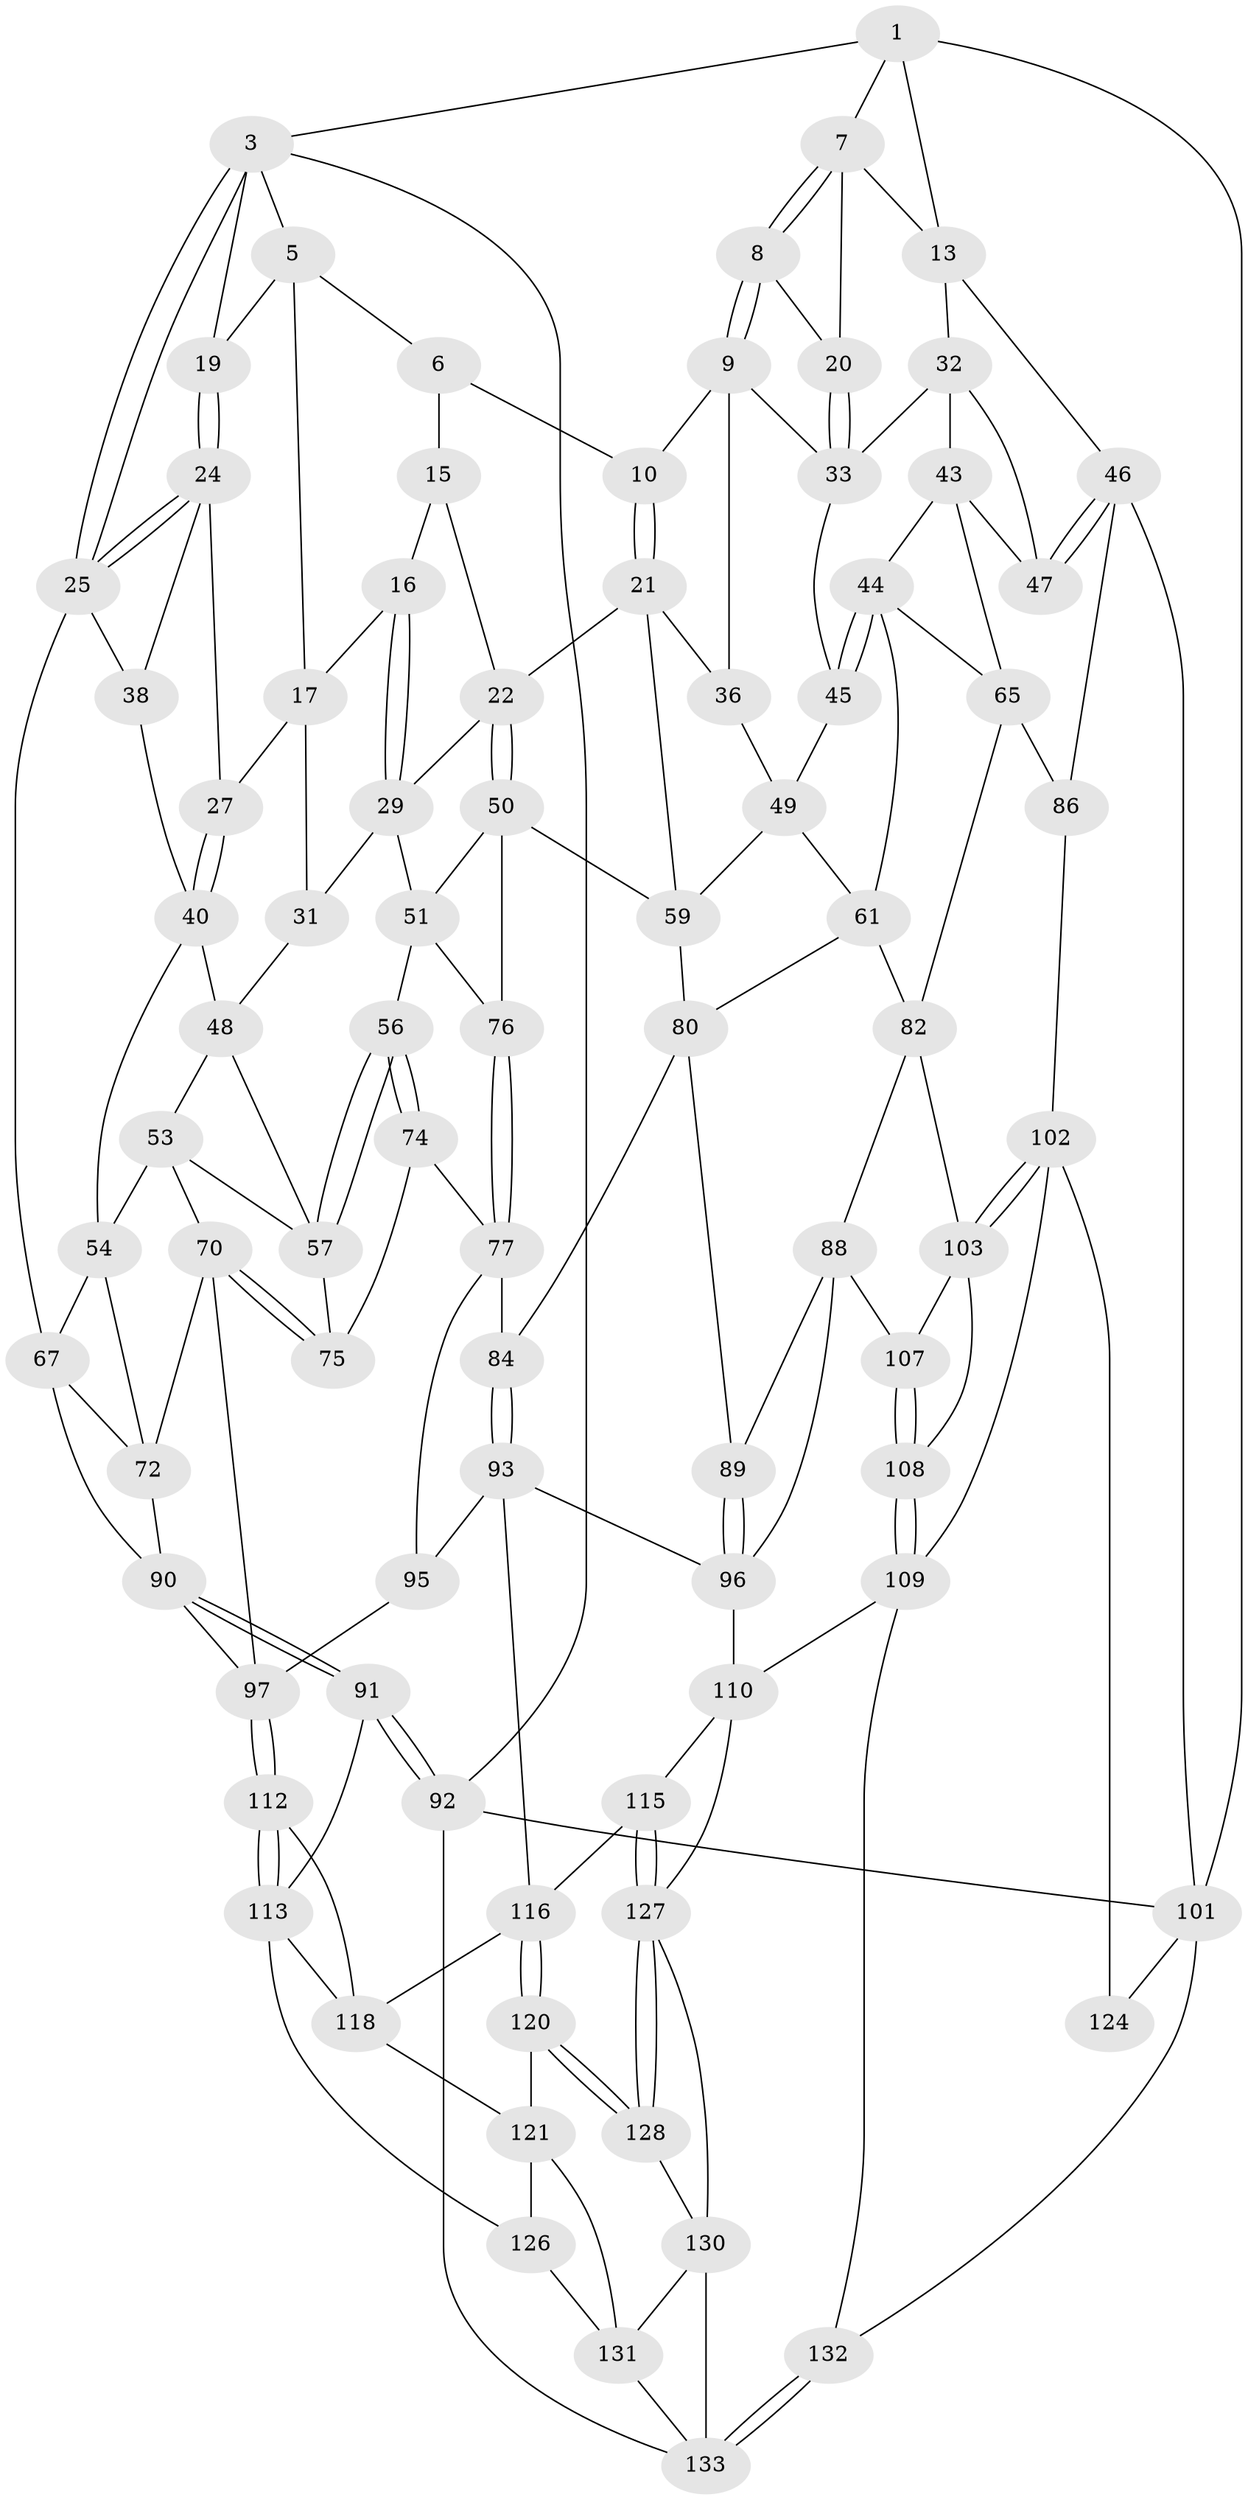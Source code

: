 // Generated by graph-tools (version 1.1) at 2025/24/03/03/25 07:24:38]
// undirected, 84 vertices, 183 edges
graph export_dot {
graph [start="1"]
  node [color=gray90,style=filled];
  1 [pos="+0.7389996998392585+0",super="+2"];
  3 [pos="+0+0",super="+4"];
  5 [pos="+0.311642266019401+0",super="+18"];
  6 [pos="+0.6890333918673721+0",super="+11"];
  7 [pos="+0.7892558151418618+0",super="+12"];
  8 [pos="+0.7033443389118194+0.10567087029650414"];
  9 [pos="+0.689450080537819+0.11004507557741514",super="+35"];
  10 [pos="+0.6835027775302888+0.1086896812670392"];
  13 [pos="+0.9498259985026173+0.09371710926535445",super="+14"];
  15 [pos="+0.6051253515501988+0.03494733678984305"];
  16 [pos="+0.4436718955723464+0.061157718319165805"];
  17 [pos="+0.3229966765248171+0",super="+26"];
  19 [pos="+0.09339633365017713+0.0672011713959808"];
  20 [pos="+0.7918595399986645+0.1102771651140675"];
  21 [pos="+0.5932159430476607+0.21955600606913875",super="+37"];
  22 [pos="+0.5863461729369336+0.2162337823793109",super="+23"];
  24 [pos="+0.09931618762234436+0.10897870877972352",super="+28"];
  25 [pos="+0+0",super="+39"];
  27 [pos="+0.21653379026586422+0.116298168461805"];
  29 [pos="+0.47165631375205846+0.15816812365458185",super="+30"];
  31 [pos="+0.2868457467357606+0.1881786612463308"];
  32 [pos="+0.9004742994821031+0.15237993598040497",super="+42"];
  33 [pos="+0.809506710522078+0.14796184959132602",super="+34"];
  36 [pos="+0.6590219309924533+0.22953243113622013"];
  38 [pos="+0.032328503446929176+0.21862370801358147"];
  40 [pos="+0.14849918572693635+0.22634191034687115",super="+41"];
  43 [pos="+0.8514822201995713+0.2802261399161748",super="+64"];
  44 [pos="+0.8354164048099054+0.2778148958337114",super="+60"];
  45 [pos="+0.7844586415486353+0.23901219505119256"];
  46 [pos="+1+0.3035660136642154",super="+85"];
  47 [pos="+1+0.30586839576814395"];
  48 [pos="+0.2745887445129613+0.21235694744597436",super="+52"];
  49 [pos="+0.7320230362596323+0.2688258940508598",super="+58"];
  50 [pos="+0.48011711497854276+0.2985150782245459",super="+63"];
  51 [pos="+0.41192163292205286+0.30412231575369647",super="+55"];
  53 [pos="+0.16362606595222273+0.3027509417949475",super="+69"];
  54 [pos="+0.12343185649267711+0.2865745151931134",super="+66"];
  56 [pos="+0.3902297643882878+0.31896969262081526"];
  57 [pos="+0.295421108959851+0.3343985475866263",super="+73"];
  59 [pos="+0.6110968460524971+0.3253869992615622",super="+62"];
  61 [pos="+0.746635261504908+0.3549702301437001",super="+79"];
  65 [pos="+0.8722451422094126+0.43124809888033205",super="+81"];
  67 [pos="+0+0.42623311329141217",super="+68"];
  70 [pos="+0.188685683280098+0.4620936958060495",super="+71"];
  72 [pos="+0.1630391220887017+0.4715440657088775",super="+99"];
  74 [pos="+0.32382704974288634+0.46561436526719074"];
  75 [pos="+0.3218789735116829+0.4647767821506355"];
  76 [pos="+0.4358904936734563+0.35351306220270606"];
  77 [pos="+0.46452608239338733+0.4519761257213191",super="+78"];
  80 [pos="+0.6126587120748364+0.41237346637662137",super="+83"];
  82 [pos="+0.806555356676838+0.490514288643548",super="+87"];
  84 [pos="+0.5049064647730176+0.4596084377223342"];
  86 [pos="+1+0.57371172540732"];
  88 [pos="+0.6614024390915825+0.5567075997255342",super="+105"];
  89 [pos="+0.6286434122341397+0.5431916185210008"];
  90 [pos="+0+0.8772092091172177",super="+100"];
  91 [pos="+0+1"];
  92 [pos="+0+1"];
  93 [pos="+0.5111336042971787+0.5696017923147825",super="+94"];
  95 [pos="+0.36464039072623544+0.5261100239474803"];
  96 [pos="+0.568405373297817+0.61944287044891",super="+106"];
  97 [pos="+0.17439074266792196+0.5981001966456906",super="+98"];
  101 [pos="+1+0.8639915017848415",super="+135"];
  102 [pos="+0.8954403066216011+0.6911950042233169",super="+122"];
  103 [pos="+0.8828954760391591+0.6861590556930917",super="+104"];
  107 [pos="+0.7271321152183517+0.6383017472232893"];
  108 [pos="+0.7527034775361169+0.7105595618290501"];
  109 [pos="+0.6744212859781928+0.8137488252737595",super="+123"];
  110 [pos="+0.5592326475263985+0.7468236468984163",super="+111"];
  112 [pos="+0.1822644282096244+0.6096509430678427"];
  113 [pos="+0.04684729062274016+0.8718731893195562",super="+114"];
  115 [pos="+0.4778786547989091+0.744111707108991"];
  116 [pos="+0.4434946005902466+0.7373025285494508",super="+117"];
  118 [pos="+0.2369788322496185+0.6702151937314593",super="+119"];
  120 [pos="+0.36625100134972877+0.8059064320492851"];
  121 [pos="+0.2792568390648928+0.7777371670166777",super="+125"];
  124 [pos="+0.9195059794580159+0.8533042659978625"];
  126 [pos="+0.18378066024930673+0.9297713119064782"];
  127 [pos="+0.4536265546907903+0.954169694493837",super="+129"];
  128 [pos="+0.3585620264223683+0.8530856075161041"];
  130 [pos="+0.30519701122476767+0.9039019846587996",super="+134"];
  131 [pos="+0.2782375501421089+0.9187417938068557",super="+137"];
  132 [pos="+0.6360705197617003+1"];
  133 [pos="+0.5285929043133297+1",super="+136"];
  1 -- 7;
  1 -- 3;
  1 -- 101;
  1 -- 13;
  3 -- 25;
  3 -- 25;
  3 -- 92;
  3 -- 19;
  3 -- 5;
  5 -- 6;
  5 -- 17;
  5 -- 19;
  6 -- 10;
  6 -- 15;
  7 -- 8;
  7 -- 8;
  7 -- 20;
  7 -- 13;
  8 -- 9;
  8 -- 9;
  8 -- 20;
  9 -- 10;
  9 -- 36;
  9 -- 33;
  10 -- 21;
  10 -- 21;
  13 -- 32;
  13 -- 46;
  15 -- 16;
  15 -- 22;
  16 -- 17;
  16 -- 29;
  16 -- 29;
  17 -- 27;
  17 -- 31;
  19 -- 24;
  19 -- 24;
  20 -- 33;
  20 -- 33;
  21 -- 22;
  21 -- 59;
  21 -- 36;
  22 -- 50;
  22 -- 50;
  22 -- 29;
  24 -- 25;
  24 -- 25;
  24 -- 27;
  24 -- 38;
  25 -- 38;
  25 -- 67;
  27 -- 40;
  27 -- 40;
  29 -- 51;
  29 -- 31;
  31 -- 48;
  32 -- 33;
  32 -- 43;
  32 -- 47;
  33 -- 45;
  36 -- 49;
  38 -- 40;
  40 -- 48;
  40 -- 54;
  43 -- 44;
  43 -- 65;
  43 -- 47;
  44 -- 45;
  44 -- 45;
  44 -- 65;
  44 -- 61;
  45 -- 49;
  46 -- 47;
  46 -- 47;
  46 -- 86;
  46 -- 101;
  48 -- 57;
  48 -- 53;
  49 -- 59;
  49 -- 61;
  50 -- 51;
  50 -- 59;
  50 -- 76;
  51 -- 56;
  51 -- 76;
  53 -- 54;
  53 -- 57;
  53 -- 70;
  54 -- 72;
  54 -- 67;
  56 -- 57;
  56 -- 57;
  56 -- 74;
  56 -- 74;
  57 -- 75;
  59 -- 80;
  61 -- 80;
  61 -- 82;
  65 -- 82;
  65 -- 86;
  67 -- 72;
  67 -- 90;
  70 -- 75;
  70 -- 75;
  70 -- 72;
  70 -- 97;
  72 -- 90;
  74 -- 75;
  74 -- 77;
  76 -- 77;
  76 -- 77;
  77 -- 84;
  77 -- 95;
  80 -- 89;
  80 -- 84;
  82 -- 88;
  82 -- 103;
  84 -- 93;
  84 -- 93;
  86 -- 102;
  88 -- 89;
  88 -- 107;
  88 -- 96;
  89 -- 96;
  89 -- 96;
  90 -- 91;
  90 -- 91;
  90 -- 97;
  91 -- 92;
  91 -- 92;
  91 -- 113;
  92 -- 133;
  92 -- 101;
  93 -- 96;
  93 -- 95;
  93 -- 116;
  95 -- 97;
  96 -- 110;
  97 -- 112;
  97 -- 112;
  101 -- 124 [weight=2];
  101 -- 132;
  102 -- 103;
  102 -- 103;
  102 -- 124;
  102 -- 109;
  103 -- 108;
  103 -- 107;
  107 -- 108;
  107 -- 108;
  108 -- 109;
  108 -- 109;
  109 -- 110;
  109 -- 132;
  110 -- 127;
  110 -- 115;
  112 -- 113;
  112 -- 113;
  112 -- 118;
  113 -- 126;
  113 -- 118;
  115 -- 116;
  115 -- 127;
  115 -- 127;
  116 -- 120;
  116 -- 120;
  116 -- 118;
  118 -- 121;
  120 -- 121;
  120 -- 128;
  120 -- 128;
  121 -- 131;
  121 -- 126;
  126 -- 131;
  127 -- 128;
  127 -- 128;
  127 -- 130;
  128 -- 130;
  130 -- 131;
  130 -- 133;
  131 -- 133;
  132 -- 133;
  132 -- 133;
}

